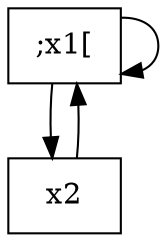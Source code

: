 digraph test {
node1 [label=";x1[", 
shape="box"];
node2 [label="x2", shape="box"];
node1 -> node1;
node2 -> node1;
node1 -> node2;
}
